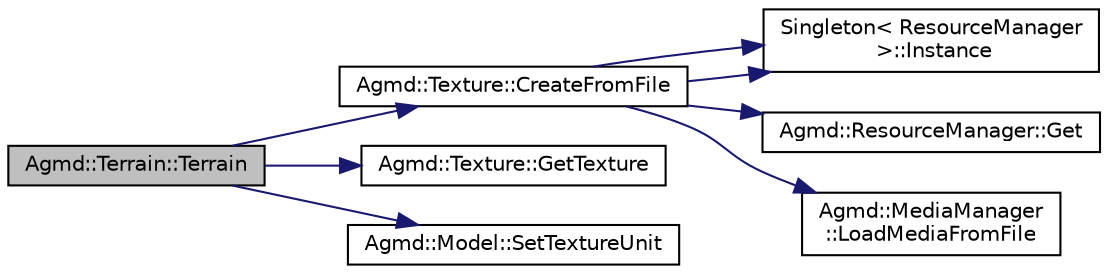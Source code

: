 digraph "Agmd::Terrain::Terrain"
{
  edge [fontname="Helvetica",fontsize="10",labelfontname="Helvetica",labelfontsize="10"];
  node [fontname="Helvetica",fontsize="10",shape=record];
  rankdir="LR";
  Node1 [label="Agmd::Terrain::Terrain",height=0.2,width=0.4,color="black", fillcolor="grey75", style="filled" fontcolor="black"];
  Node1 -> Node2 [color="midnightblue",fontsize="10",style="solid",fontname="Helvetica"];
  Node2 [label="Agmd::Texture::CreateFromFile",height=0.2,width=0.4,color="black", fillcolor="white", style="filled",URL="$class_agmd_1_1_texture.html#abeb5dabf5ef59f83c4c4adb8ef091d96"];
  Node2 -> Node3 [color="midnightblue",fontsize="10",style="solid",fontname="Helvetica"];
  Node3 [label="Singleton\< ResourceManager\l \>::Instance",height=0.2,width=0.4,color="black", fillcolor="white", style="filled",URL="$class_singleton.html#a131e87528259529400d58b6df5d9743c"];
  Node2 -> Node4 [color="midnightblue",fontsize="10",style="solid",fontname="Helvetica"];
  Node4 [label="Agmd::ResourceManager::Get",height=0.2,width=0.4,color="black", fillcolor="white", style="filled",URL="$class_agmd_1_1_resource_manager.html#a65c6954a3b27b8063db15a0e4a6e2961"];
  Node2 -> Node3 [color="midnightblue",fontsize="10",style="solid",fontname="Helvetica"];
  Node2 -> Node5 [color="midnightblue",fontsize="10",style="solid",fontname="Helvetica"];
  Node5 [label="Agmd::MediaManager\l::LoadMediaFromFile",height=0.2,width=0.4,color="black", fillcolor="white", style="filled",URL="$class_agmd_1_1_media_manager.html#ae4602b1d6e9800cf24b8338dbb6e50b8"];
  Node1 -> Node6 [color="midnightblue",fontsize="10",style="solid",fontname="Helvetica"];
  Node6 [label="Agmd::Texture::GetTexture",height=0.2,width=0.4,color="black", fillcolor="white", style="filled",URL="$class_agmd_1_1_texture.html#a62313bf0a9d534c64ae9071d4dc0f200"];
  Node1 -> Node7 [color="midnightblue",fontsize="10",style="solid",fontname="Helvetica"];
  Node7 [label="Agmd::Model::SetTextureUnit",height=0.2,width=0.4,color="black", fillcolor="white", style="filled",URL="$class_agmd_1_1_model.html#a60fb80fd6f7e0b7af4b19c43d37ba70d"];
}
